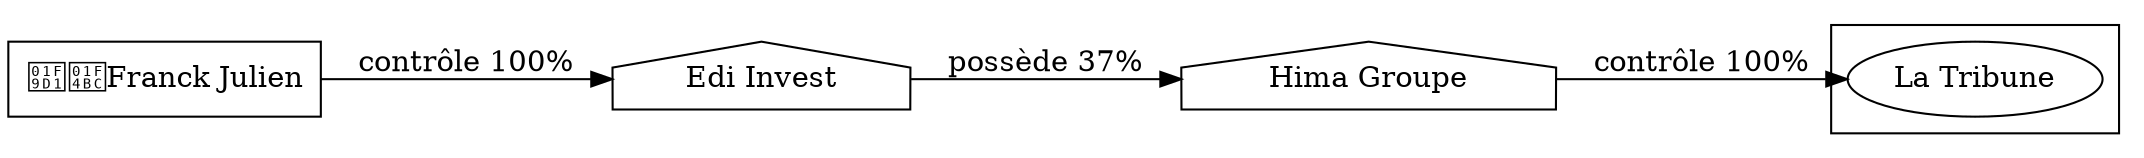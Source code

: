 digraph {
  rankdir=LR;
  subgraph roots {
    
      "franck-julien-314"[label="🧑‍💼Franck Julien" shape=box]
    
  }

  
    "edi-invest-315"[label="Edi Invest" shape=house]
  
    "hima-groupe-318"[label="Hima Groupe" shape=house]
  

  subgraph clusterLeaves {
    
      "la-tribune-319"[label="La Tribune"]
    
  }

  
    "franck-julien-314" -> "edi-invest-315" [
      label="contrôle 100%"
    ]
  
    "edi-invest-315" -> "hima-groupe-318" [
      label="possède 37%"
    ]
  
    "hima-groupe-318" -> "la-tribune-319" [
      label="contrôle 100%"
    ]
  
}
